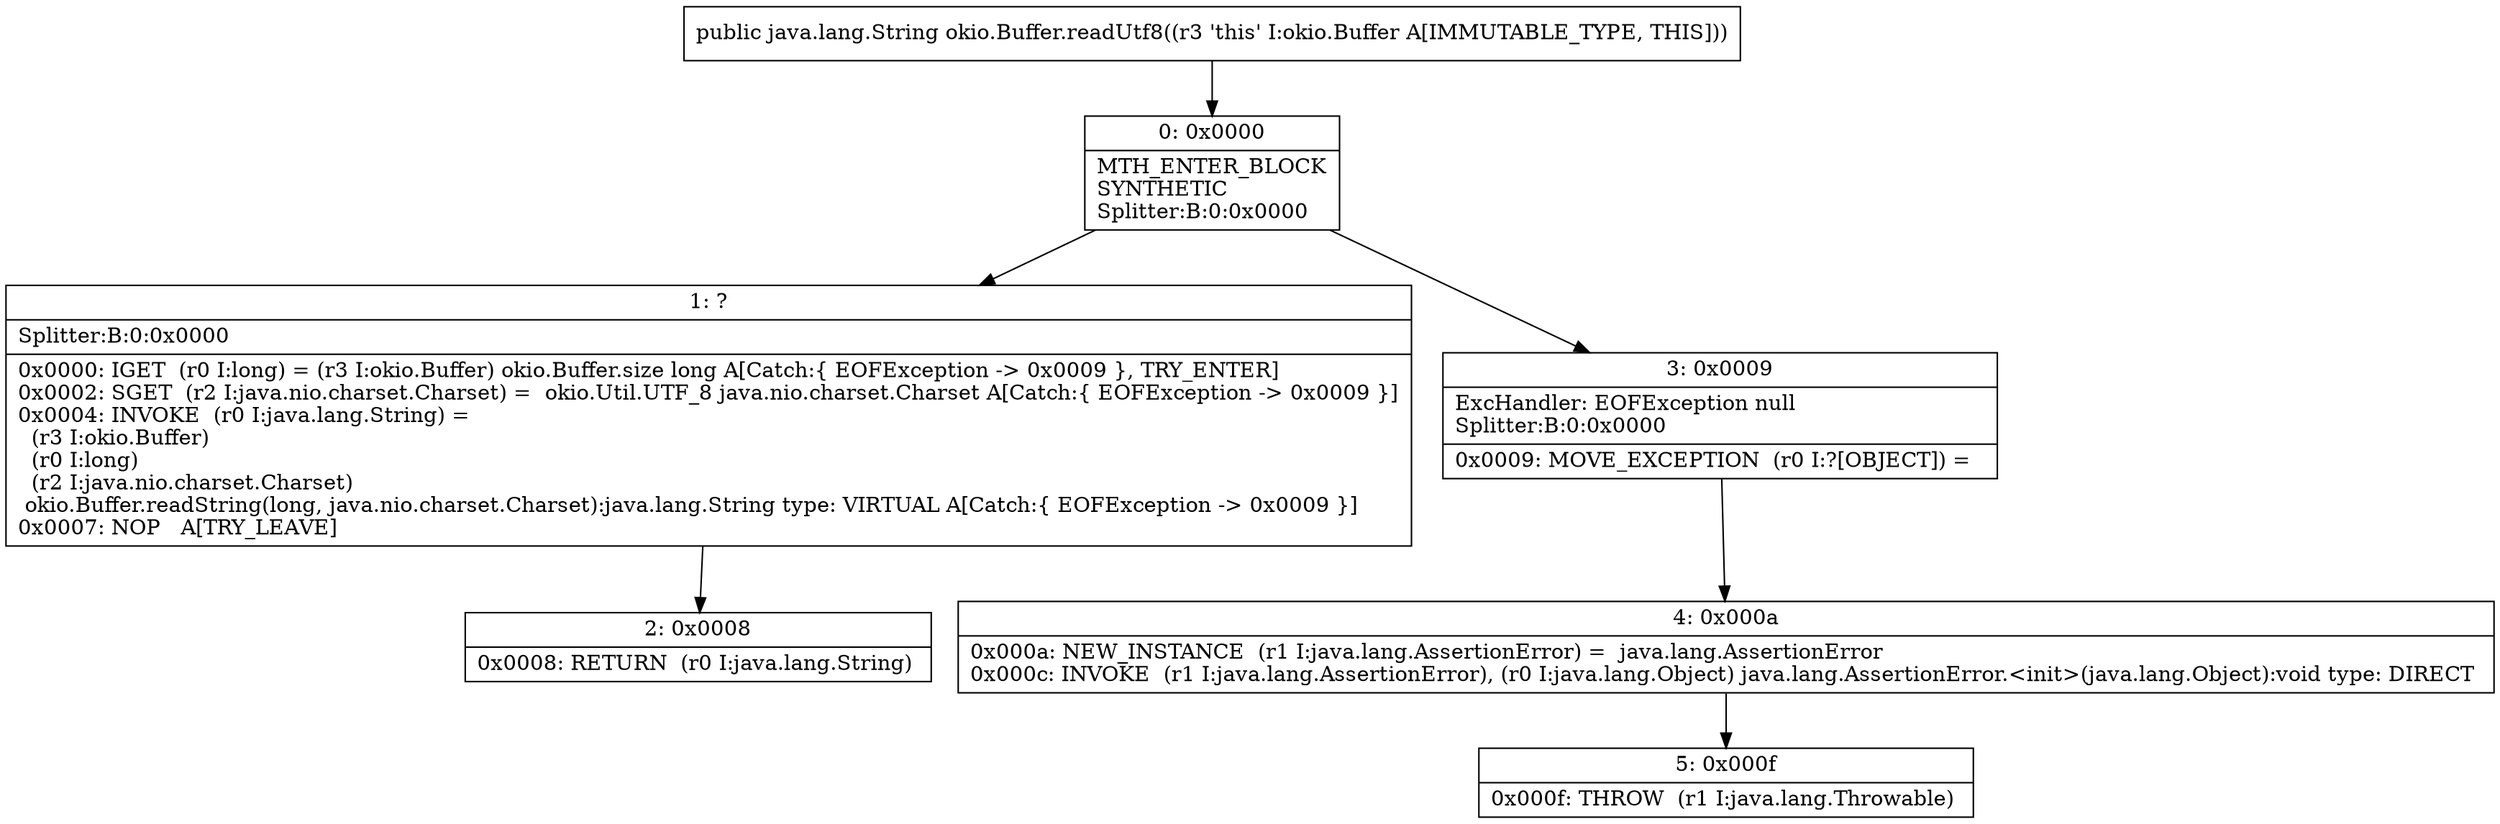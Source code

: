 digraph "CFG forokio.Buffer.readUtf8()Ljava\/lang\/String;" {
Node_0 [shape=record,label="{0\:\ 0x0000|MTH_ENTER_BLOCK\lSYNTHETIC\lSplitter:B:0:0x0000\l}"];
Node_1 [shape=record,label="{1\:\ ?|Splitter:B:0:0x0000\l|0x0000: IGET  (r0 I:long) = (r3 I:okio.Buffer) okio.Buffer.size long A[Catch:\{ EOFException \-\> 0x0009 \}, TRY_ENTER]\l0x0002: SGET  (r2 I:java.nio.charset.Charset) =  okio.Util.UTF_8 java.nio.charset.Charset A[Catch:\{ EOFException \-\> 0x0009 \}]\l0x0004: INVOKE  (r0 I:java.lang.String) = \l  (r3 I:okio.Buffer)\l  (r0 I:long)\l  (r2 I:java.nio.charset.Charset)\l okio.Buffer.readString(long, java.nio.charset.Charset):java.lang.String type: VIRTUAL A[Catch:\{ EOFException \-\> 0x0009 \}]\l0x0007: NOP   A[TRY_LEAVE]\l}"];
Node_2 [shape=record,label="{2\:\ 0x0008|0x0008: RETURN  (r0 I:java.lang.String) \l}"];
Node_3 [shape=record,label="{3\:\ 0x0009|ExcHandler: EOFException null\lSplitter:B:0:0x0000\l|0x0009: MOVE_EXCEPTION  (r0 I:?[OBJECT]) =  \l}"];
Node_4 [shape=record,label="{4\:\ 0x000a|0x000a: NEW_INSTANCE  (r1 I:java.lang.AssertionError) =  java.lang.AssertionError \l0x000c: INVOKE  (r1 I:java.lang.AssertionError), (r0 I:java.lang.Object) java.lang.AssertionError.\<init\>(java.lang.Object):void type: DIRECT \l}"];
Node_5 [shape=record,label="{5\:\ 0x000f|0x000f: THROW  (r1 I:java.lang.Throwable) \l}"];
MethodNode[shape=record,label="{public java.lang.String okio.Buffer.readUtf8((r3 'this' I:okio.Buffer A[IMMUTABLE_TYPE, THIS])) }"];
MethodNode -> Node_0;
Node_0 -> Node_1;
Node_0 -> Node_3;
Node_1 -> Node_2;
Node_3 -> Node_4;
Node_4 -> Node_5;
}

